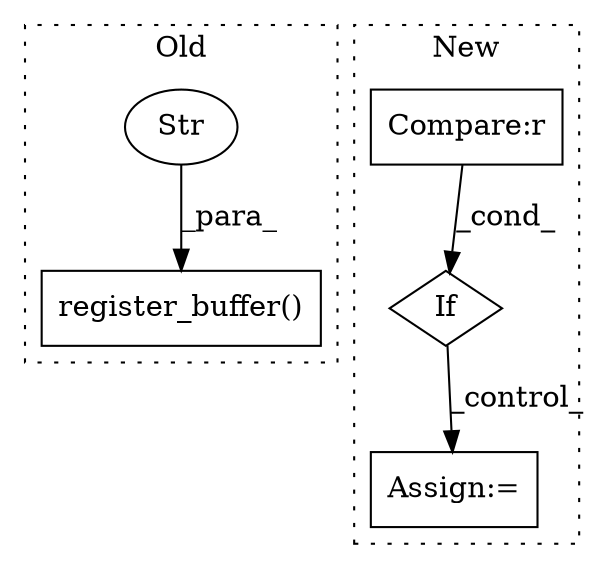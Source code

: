 digraph G {
subgraph cluster0 {
1 [label="register_buffer()" a="75" s="2479,2568" l="21,1" shape="box"];
3 [label="Str" a="66" s="2500" l="10" shape="ellipse"];
label = "Old";
style="dotted";
}
subgraph cluster1 {
2 [label="If" a="96" s="1718" l="3" shape="diamond"];
4 [label="Assign:=" a="68" s="1768" l="3" shape="box"];
5 [label="Compare:r" a="40" s="1721" l="21" shape="box"];
label = "New";
style="dotted";
}
2 -> 4 [label="_control_"];
3 -> 1 [label="_para_"];
5 -> 2 [label="_cond_"];
}